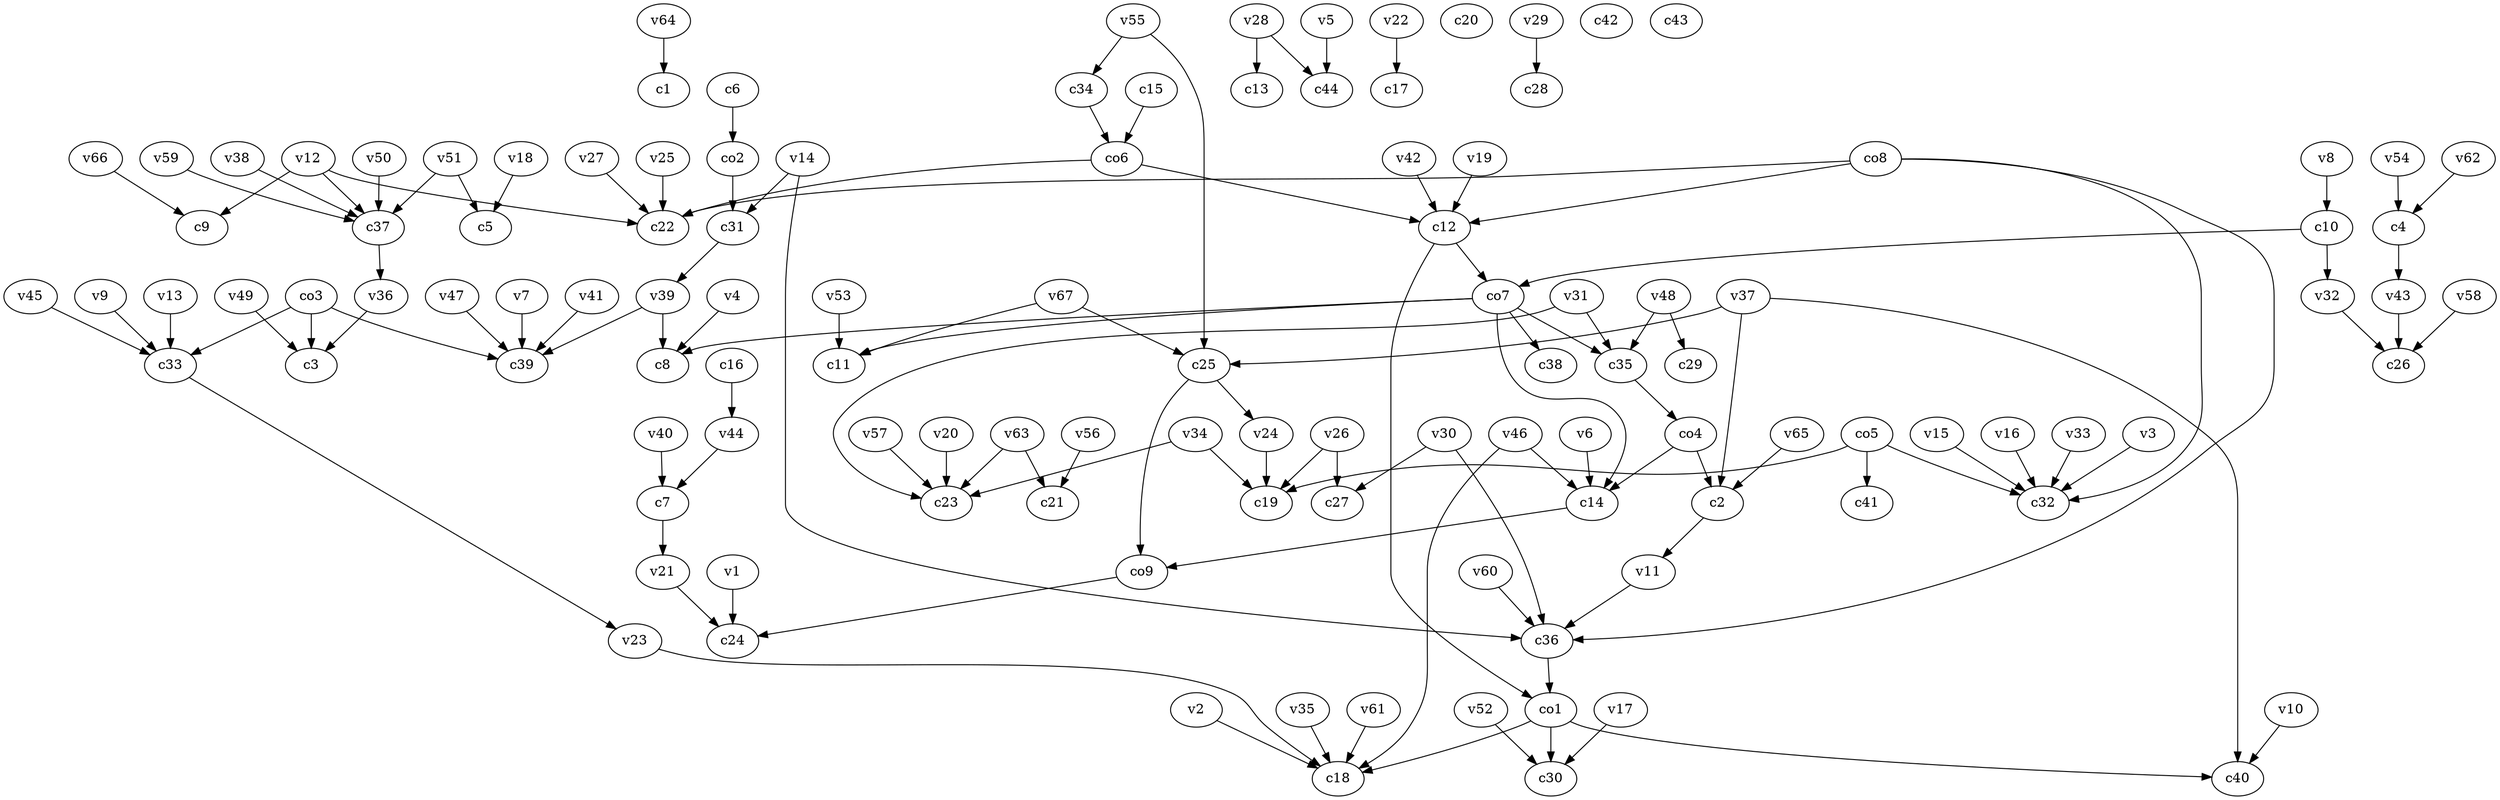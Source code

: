 strict digraph  {
c1;
c2;
c3;
c4;
c5;
c6;
c7;
c8;
c9;
c10;
c11;
c12;
c13;
c14;
c15;
c16;
c17;
c18;
c19;
c20;
c21;
c22;
c23;
c24;
c25;
c26;
c27;
c28;
c29;
c30;
c31;
c32;
c33;
c34;
c35;
c36;
c37;
c38;
c39;
c40;
c41;
c42;
c43;
c44;
v1;
v2;
v3;
v4;
v5;
v6;
v7;
v8;
v9;
v10;
v11;
v12;
v13;
v14;
v15;
v16;
v17;
v18;
v19;
v20;
v21;
v22;
v23;
v24;
v25;
v26;
v27;
v28;
v29;
v30;
v31;
v32;
v33;
v34;
v35;
v36;
v37;
v38;
v39;
v40;
v41;
v42;
v43;
v44;
v45;
v46;
v47;
v48;
v49;
v50;
v51;
v52;
v53;
v54;
v55;
v56;
v57;
v58;
v59;
v60;
v61;
v62;
v63;
v64;
v65;
v66;
v67;
co1;
co2;
co3;
co4;
co5;
co6;
co7;
co8;
co9;
c2 -> v11  [weight=1];
c4 -> v43  [weight=1];
c6 -> co2  [weight=1];
c7 -> v21  [weight=1];
c10 -> co7  [weight=1];
c10 -> v32  [weight=1];
c12 -> co1  [weight=1];
c12 -> co7  [weight=1];
c14 -> co9  [weight=1];
c15 -> co6  [weight=1];
c16 -> v44  [weight=1];
c25 -> v24  [weight=1];
c25 -> co9  [weight=1];
c31 -> v39  [weight=1];
c33 -> v23  [weight=1];
c34 -> co6  [weight=1];
c35 -> co4  [weight=1];
c36 -> co1  [weight=1];
c37 -> v36  [weight=1];
v1 -> c24  [weight=1];
v2 -> c18  [weight=1];
v3 -> c32  [weight=1];
v4 -> c8  [weight=1];
v5 -> c44  [weight=1];
v6 -> c14  [weight=1];
v7 -> c39  [weight=1];
v8 -> c10  [weight=1];
v9 -> c33  [weight=1];
v10 -> c40  [weight=1];
v11 -> c36  [weight=1];
v12 -> c37  [weight=1];
v12 -> c22  [weight=1];
v12 -> c9  [weight=1];
v13 -> c33  [weight=1];
v14 -> c36  [weight=1];
v14 -> c31  [weight=1];
v15 -> c32  [weight=1];
v16 -> c32  [weight=1];
v17 -> c30  [weight=1];
v18 -> c5  [weight=1];
v19 -> c12  [weight=1];
v20 -> c23  [weight=1];
v21 -> c24  [weight=1];
v22 -> c17  [weight=1];
v23 -> c18  [weight=1];
v24 -> c19  [weight=1];
v25 -> c22  [weight=1];
v26 -> c19  [weight=1];
v26 -> c27  [weight=1];
v27 -> c22  [weight=1];
v28 -> c13  [weight=1];
v28 -> c44  [weight=1];
v29 -> c28  [weight=1];
v30 -> c36  [weight=1];
v30 -> c27  [weight=1];
v31 -> c23  [weight=1];
v31 -> c35  [weight=1];
v32 -> c26  [weight=1];
v33 -> c32  [weight=1];
v34 -> c19  [weight=1];
v34 -> c23  [weight=1];
v35 -> c18  [weight=1];
v36 -> c3  [weight=1];
v37 -> c40  [weight=1];
v37 -> c25  [weight=1];
v37 -> c2  [weight=1];
v38 -> c37  [weight=1];
v39 -> c39  [weight=1];
v39 -> c8  [weight=1];
v40 -> c7  [weight=1];
v41 -> c39  [weight=1];
v42 -> c12  [weight=1];
v43 -> c26  [weight=1];
v44 -> c7  [weight=1];
v45 -> c33  [weight=1];
v46 -> c14  [weight=1];
v46 -> c18  [weight=1];
v47 -> c39  [weight=1];
v48 -> c29  [weight=1];
v48 -> c35  [weight=1];
v49 -> c3  [weight=1];
v50 -> c37  [weight=1];
v51 -> c5  [weight=1];
v51 -> c37  [weight=1];
v52 -> c30  [weight=1];
v53 -> c11  [weight=1];
v54 -> c4  [weight=1];
v55 -> c34  [weight=1];
v55 -> c25  [weight=1];
v56 -> c21  [weight=1];
v57 -> c23  [weight=1];
v58 -> c26  [weight=1];
v59 -> c37  [weight=1];
v60 -> c36  [weight=1];
v61 -> c18  [weight=1];
v62 -> c4  [weight=1];
v63 -> c23  [weight=1];
v63 -> c21  [weight=1];
v64 -> c1  [weight=1];
v65 -> c2  [weight=1];
v66 -> c9  [weight=1];
v67 -> c25  [weight=1];
v67 -> c11  [weight=1];
co1 -> c18  [weight=1];
co1 -> c30  [weight=1];
co1 -> c40  [weight=1];
co2 -> c31  [weight=1];
co3 -> c33  [weight=1];
co3 -> c3  [weight=1];
co3 -> c39  [weight=1];
co4 -> c14  [weight=1];
co4 -> c2  [weight=1];
co5 -> c32  [weight=1];
co5 -> c19  [weight=1];
co5 -> c41  [weight=1];
co6 -> c22  [weight=1];
co6 -> c12  [weight=1];
co7 -> c38  [weight=1];
co7 -> c14  [weight=1];
co7 -> c8  [weight=1];
co7 -> c11  [weight=1];
co7 -> c35  [weight=1];
co8 -> c36  [weight=1];
co8 -> c12  [weight=1];
co8 -> c22  [weight=1];
co8 -> c32  [weight=1];
co9 -> c24  [weight=1];
}
